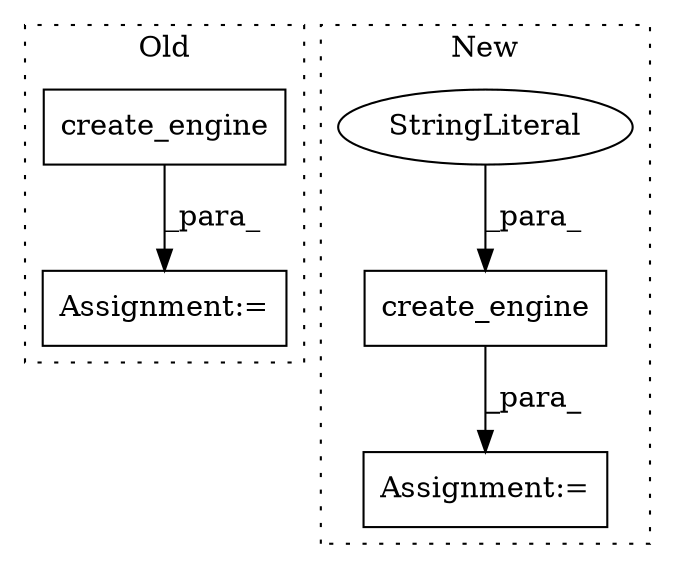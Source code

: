 digraph G {
subgraph cluster0 {
1 [label="create_engine" a="32" s="1380,1426" l="14,1" shape="box"];
4 [label="Assignment:=" a="7" s="1379" l="1" shape="box"];
label = "Old";
style="dotted";
}
subgraph cluster1 {
2 [label="create_engine" a="32" s="682,725" l="14,1" shape="box"];
3 [label="Assignment:=" a="7" s="681" l="1" shape="box"];
5 [label="StringLiteral" a="45" s="713" l="12" shape="ellipse"];
label = "New";
style="dotted";
}
1 -> 4 [label="_para_"];
2 -> 3 [label="_para_"];
5 -> 2 [label="_para_"];
}